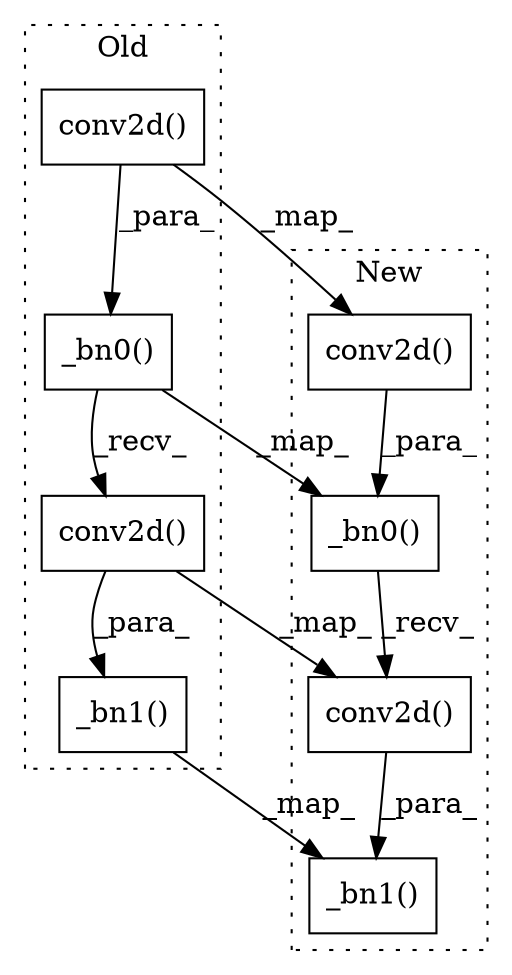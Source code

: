 digraph G {
subgraph cluster0 {
1 [label="_bn0()" a="75" s="3611,3656" l="10,1" shape="box"];
4 [label="conv2d()" a="75" s="3621,3645" l="9,11" shape="box"];
5 [label="_bn1()" a="75" s="3729,3764" l="10,1" shape="box"];
8 [label="conv2d()" a="75" s="3739,3763" l="9,1" shape="box"];
label = "Old";
style="dotted";
}
subgraph cluster1 {
2 [label="_bn0()" a="75" s="3617,3662" l="10,1" shape="box"];
3 [label="conv2d()" a="75" s="3627,3651" l="9,11" shape="box"];
6 [label="_bn1()" a="75" s="3742,3777" l="10,1" shape="box"];
7 [label="conv2d()" a="75" s="3752,3776" l="9,1" shape="box"];
label = "New";
style="dotted";
}
1 -> 8 [label="_recv_"];
1 -> 2 [label="_map_"];
2 -> 7 [label="_recv_"];
3 -> 2 [label="_para_"];
4 -> 1 [label="_para_"];
4 -> 3 [label="_map_"];
5 -> 6 [label="_map_"];
7 -> 6 [label="_para_"];
8 -> 5 [label="_para_"];
8 -> 7 [label="_map_"];
}